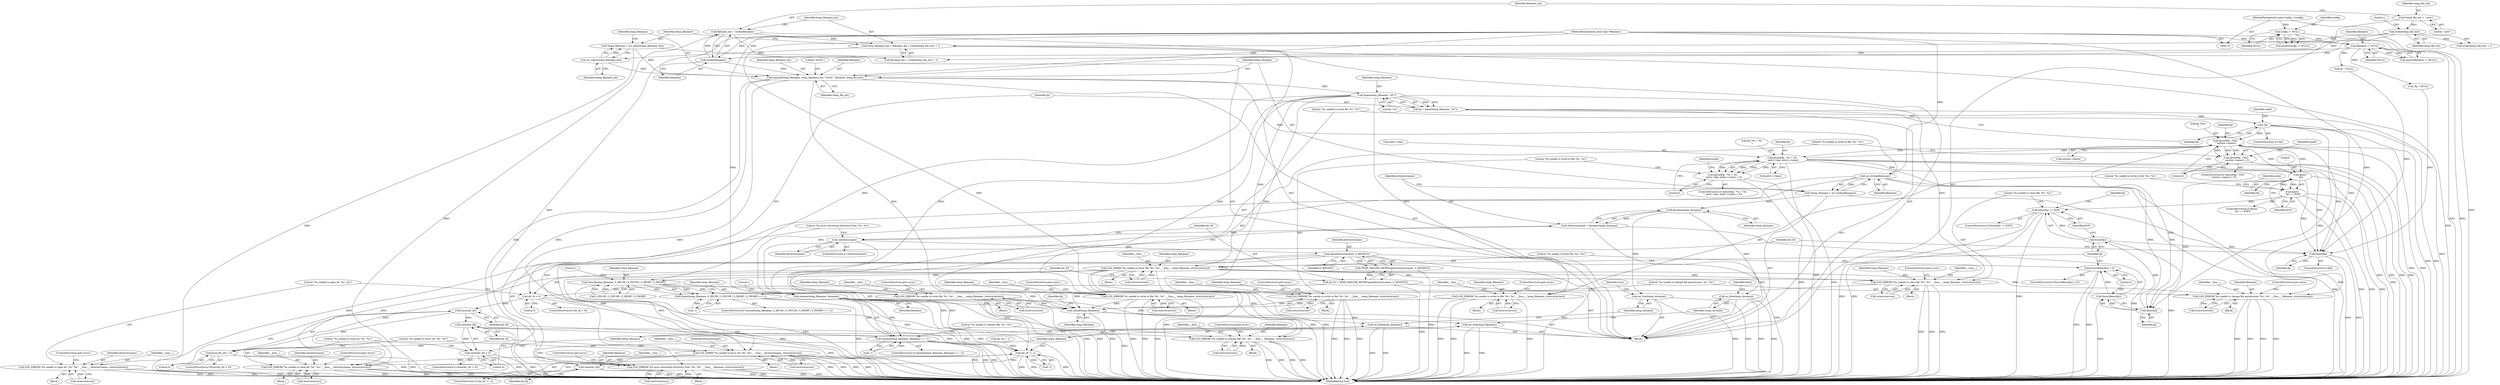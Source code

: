 digraph "0_Android_472271b153c5dc53c28beac55480a8d8434b2d5c_56@API" {
"1000159" [label="(Call,*temp_filename = osi_calloc(temp_filename_len))"];
"1000161" [label="(Call,osi_calloc(temp_filename_len))"];
"1000150" [label="(Call,temp_filename_len = filename_len + strlen(temp_file_ext) + 1)"];
"1000145" [label="(Call,filename_len = strlen(filename))"];
"1000147" [label="(Call,strlen(filename))"];
"1000123" [label="(Call,filename != NULL)"];
"1000116" [label="(MethodParameterIn,const char *filename)"];
"1000119" [label="(Call,config != NULL)"];
"1000115" [label="(MethodParameterIn,const config_t *config)"];
"1000155" [label="(Call,strlen(temp_file_ext))"];
"1000141" [label="(Call,*temp_file_ext = \".new\")"];
"1000163" [label="(Call,snprintf(temp_filename, temp_filename_len, \"%s%s\", filename, temp_file_ext))"];
"1000172" [label="(Call,osi_strdup(filename))"];
"1000170" [label="(Call,*temp_dirname = osi_strdup(filename))"];
"1000177" [label="(Call,dirname(temp_dirname))"];
"1000175" [label="(Call,*directoryname = dirname(temp_dirname))"];
"1000180" [label="(Call,!directoryname)"];
"1000193" [label="(Call,open(directoryname, O_RDONLY))"];
"1000192" [label="(Call,TEMP_FAILURE_RETRY(open(directoryname, O_RDONLY)))"];
"1000190" [label="(Call,dir_fd = TEMP_FAILURE_RETRY(open(directoryname, O_RDONLY)))"];
"1000197" [label="(Call,dir_fd < 0)"];
"1000403" [label="(Call,fsync(dir_fd))"];
"1000402" [label="(Call,fsync(dir_fd) < 0)"];
"1000415" [label="(Call,close(dir_fd))"];
"1000414" [label="(Call,close(dir_fd) < 0)"];
"1000440" [label="(Call,dir_fd != -1)"];
"1000444" [label="(Call,close(dir_fd))"];
"1000201" [label="(Call,LOG_ERROR(\"%s unable to open dir '%s': %s\", __func__, directoryname, strerror(errno)))"];
"1000407" [label="(Call,LOG_WARN(\"%s unable to fsync dir '%s': %s\", __func__, directoryname, strerror(errno)))"];
"1000419" [label="(Call,LOG_ERROR(\"%s unable to close dir '%s': %s\", __func__, directoryname, strerror(errno)))"];
"1000428" [label="(Call,osi_free(temp_dirname))"];
"1000448" [label="(Call,osi_free(temp_dirname))"];
"1000183" [label="(Call,LOG_ERROR(\"%s error extracting directory from '%s': %s\", __func__, filename, strerror(errno)))"];
"1000379" [label="(Call,LOG_ERROR(\"%s unable to change file permissions '%s': %s\", __func__, filename, strerror(errno)))"];
"1000388" [label="(Call,rename(temp_filename, filename))"];
"1000387" [label="(Call,rename(temp_filename, filename) == -1)"];
"1000394" [label="(Call,LOG_ERROR(\"%s unable to commit file '%s': %s\", __func__, filename, strerror(errno)))"];
"1000426" [label="(Call,osi_free(temp_filename))"];
"1000433" [label="(Call,unlink(temp_filename))"];
"1000446" [label="(Call,osi_free(temp_filename))"];
"1000210" [label="(Call,fopen(temp_filename, \"wt\"))"];
"1000208" [label="(Call,fp = fopen(temp_filename, \"wt\"))"];
"1000214" [label="(Call,!fp)"];
"1000252" [label="(Call,fprintf(fp, \"[%s]\n\", section->name))"];
"1000251" [label="(Call,fprintf(fp, \"[%s]\n\", section->name) < 0)"];
"1000295" [label="(Call,fprintf(fp, \"%s = %s\n\", entry->key, entry->value))"];
"1000294" [label="(Call,fprintf(fp, \"%s = %s\n\", entry->key, entry->value) < 0)"];
"1000324" [label="(Call,fputc('\n', fp))"];
"1000323" [label="(Call,fputc('\n', fp) == EOF)"];
"1000350" [label="(Call,fclose(fp) == EOF)"];
"1000339" [label="(Call,fileno(fp))"];
"1000338" [label="(Call,fsync(fileno(fp)))"];
"1000337" [label="(Call,fsync(fileno(fp)) < 0)"];
"1000351" [label="(Call,fclose(fp))"];
"1000437" [label="(Call,fclose(fp))"];
"1000217" [label="(Call,LOG_ERROR(\"%s unable to write file '%s': %s\", __func__, temp_filename, strerror(errno)))"];
"1000260" [label="(Call,LOG_ERROR(\"%s unable to write to file '%s': %s\", __func__, temp_filename, strerror(errno)))"];
"1000306" [label="(Call,LOG_ERROR(\"%s unable to write to file '%s': %s\", __func__, temp_filename, strerror(errno)))"];
"1000329" [label="(Call,LOG_ERROR(\"%s unable to write to file '%s': %s\", __func__, temp_filename, strerror(errno)))"];
"1000343" [label="(Call,LOG_WARN(\"%s unable to fsync file '%s': %s\", __func__, temp_filename, strerror(errno)))"];
"1000355" [label="(Call,LOG_ERROR(\"%s unable to close file '%s': %s\", __func__, temp_filename, strerror(errno)))"];
"1000367" [label="(Call,chmod(temp_filename, S_IRUSR | S_IWUSR | S_IRGRP | S_IWGRP))"];
"1000366" [label="(Call,chmod(temp_filename, S_IRUSR | S_IWUSR | S_IRGRP | S_IWGRP) == -1)"];
"1000365" [label="(ControlStructure,if (chmod(temp_filename, S_IRUSR | S_IWUSR | S_IRGRP | S_IWGRP) == -1))"];
"1000189" [label="(ControlStructure,goto error;)"];
"1000326" [label="(Identifier,fp)"];
"1000382" [label="(Identifier,filename)"];
"1000391" [label="(Call,-1)"];
"1000117" [label="(Block,)"];
"1000401" [label="(ControlStructure,if (fsync(dir_fd) < 0))"];
"1000308" [label="(Identifier,__func__)"];
"1000199" [label="(Literal,0)"];
"1000340" [label="(Identifier,fp)"];
"1000197" [label="(Call,dir_fd < 0)"];
"1000298" [label="(Call,entry->key)"];
"1000120" [label="(Identifier,config)"];
"1000402" [label="(Call,fsync(dir_fd) < 0)"];
"1000295" [label="(Call,fprintf(fp, \"%s = %s\n\", entry->key, entry->value))"];
"1000180" [label="(Call,!directoryname)"];
"1000449" [label="(Identifier,temp_dirname)"];
"1000451" [label="(Identifier,false)"];
"1000293" [label="(ControlStructure,if (fprintf(fp, \"%s = %s\n\", entry->key, entry->value) < 0))"];
"1000207" [label="(ControlStructure,goto error;)"];
"1000362" [label="(Call,fp = NULL)"];
"1000363" [label="(Identifier,fp)"];
"1000191" [label="(Identifier,dir_fd)"];
"1000304" [label="(Literal,0)"];
"1000376" [label="(Call,-1)"];
"1000254" [label="(Literal,\"[%s]\n\")"];
"1000137" [label="(Call,*fp = NULL)"];
"1000176" [label="(Identifier,directoryname)"];
"1000187" [label="(Call,strerror(errno))"];
"1000345" [label="(Identifier,__func__)"];
"1000383" [label="(Call,strerror(errno))"];
"1000377" [label="(Literal,1)"];
"1000175" [label="(Call,*directoryname = dirname(temp_dirname))"];
"1000352" [label="(Identifier,fp)"];
"1000161" [label="(Call,osi_calloc(temp_filename_len))"];
"1000415" [label="(Call,close(dir_fd))"];
"1000218" [label="(Literal,\"%s unable to write file '%s': %s\")"];
"1000336" [label="(ControlStructure,if (fsync(fileno(fp)) < 0))"];
"1000403" [label="(Call,fsync(dir_fd))"];
"1000330" [label="(Literal,\"%s unable to write to file '%s': %s\")"];
"1000444" [label="(Call,close(dir_fd))"];
"1000122" [label="(Call,assert(filename != NULL))"];
"1000154" [label="(Call,strlen(temp_file_ext) + 1)"];
"1000162" [label="(Identifier,temp_filename_len)"];
"1000436" [label="(Identifier,fp)"];
"1000309" [label="(Identifier,temp_filename)"];
"1000433" [label="(Call,unlink(temp_filename))"];
"1000361" [label="(ControlStructure,goto error;)"];
"1000116" [label="(MethodParameterIn,const char *filename)"];
"1000307" [label="(Literal,\"%s unable to write to file '%s': %s\")"];
"1000418" [label="(Block,)"];
"1000437" [label="(Call,fclose(fp))"];
"1000125" [label="(Identifier,NULL)"];
"1000204" [label="(Identifier,directoryname)"];
"1000182" [label="(Block,)"];
"1000405" [label="(Literal,0)"];
"1000179" [label="(ControlStructure,if (!directoryname))"];
"1000359" [label="(Call,strerror(errno))"];
"1000421" [label="(Identifier,__func__)"];
"1000435" [label="(ControlStructure,if (fp))"];
"1000297" [label="(Literal,\"%s = %s\n\")"];
"1000356" [label="(Literal,\"%s unable to close file '%s': %s\")"];
"1000266" [label="(ControlStructure,goto error;)"];
"1000212" [label="(Literal,\"wt\")"];
"1000205" [label="(Call,strerror(errno))"];
"1000354" [label="(Block,)"];
"1000413" [label="(ControlStructure,if (close(dir_fd) < 0))"];
"1000253" [label="(Identifier,fp)"];
"1000118" [label="(Call,assert(config != NULL))"];
"1000178" [label="(Identifier,temp_dirname)"];
"1000255" [label="(Call,section->name)"];
"1000422" [label="(Identifier,directoryname)"];
"1000323" [label="(Call,fputc('\n', fp) == EOF)"];
"1000173" [label="(Identifier,filename)"];
"1000428" [label="(Call,osi_free(temp_dirname))"];
"1000346" [label="(Identifier,temp_filename)"];
"1000147" [label="(Call,strlen(filename))"];
"1000322" [label="(ControlStructure,if (fputc('\n', fp) == EOF))"];
"1000150" [label="(Call,temp_filename_len = filename_len + strlen(temp_file_ext) + 1)"];
"1000434" [label="(Identifier,temp_filename)"];
"1000389" [label="(Identifier,temp_filename)"];
"1000227" [label="(Identifier,node)"];
"1000200" [label="(Block,)"];
"1000159" [label="(Call,*temp_filename = osi_calloc(temp_filename_len))"];
"1000349" [label="(ControlStructure,if (fclose(fp) == EOF))"];
"1000216" [label="(Block,)"];
"1000366" [label="(Call,chmod(temp_filename, S_IRUSR | S_IWUSR | S_IRGRP | S_IWGRP) == -1)"];
"1000165" [label="(Identifier,temp_filename_len)"];
"1000172" [label="(Call,osi_strdup(filename))"];
"1000259" [label="(Block,)"];
"1000217" [label="(Call,LOG_ERROR(\"%s unable to write file '%s': %s\", __func__, temp_filename, strerror(errno)))"];
"1000353" [label="(Identifier,EOF)"];
"1000344" [label="(Literal,\"%s unable to fsync file '%s': %s\")"];
"1000201" [label="(Call,LOG_ERROR(\"%s unable to open dir '%s': %s\", __func__, directoryname, strerror(errno)))"];
"1000209" [label="(Identifier,fp)"];
"1000329" [label="(Call,LOG_ERROR(\"%s unable to write to file '%s': %s\", __func__, temp_filename, strerror(errno)))"];
"1000351" [label="(Call,fclose(fp))"];
"1000393" [label="(Block,)"];
"1000357" [label="(Identifier,__func__)"];
"1000164" [label="(Identifier,temp_filename)"];
"1000160" [label="(Identifier,temp_filename)"];
"1000143" [label="(Literal,\".new\")"];
"1000386" [label="(ControlStructure,if (rename(temp_filename, filename) == -1))"];
"1000132" [label="(Call,dir_fd = -1)"];
"1000448" [label="(Call,osi_free(temp_dirname))"];
"1000438" [label="(Identifier,fp)"];
"1000446" [label="(Call,osi_free(temp_filename))"];
"1000417" [label="(Literal,0)"];
"1000324" [label="(Call,fputc('\n', fp))"];
"1000385" [label="(ControlStructure,goto error;)"];
"1000184" [label="(Literal,\"%s error extracting directory from '%s': %s\")"];
"1000142" [label="(Identifier,temp_file_ext)"];
"1000312" [label="(ControlStructure,goto error;)"];
"1000439" [label="(ControlStructure,if (dir_fd != -1))"];
"1000395" [label="(Literal,\"%s unable to commit file '%s': %s\")"];
"1000368" [label="(Identifier,temp_filename)"];
"1000355" [label="(Call,LOG_ERROR(\"%s unable to close file '%s': %s\", __func__, temp_filename, strerror(errno)))"];
"1000392" [label="(Literal,1)"];
"1000151" [label="(Identifier,temp_filename_len)"];
"1000221" [label="(Call,strerror(errno))"];
"1000332" [label="(Identifier,temp_filename)"];
"1000264" [label="(Call,strerror(errno))"];
"1000115" [label="(MethodParameterIn,const config_t *config)"];
"1000425" [label="(ControlStructure,goto error;)"];
"1000166" [label="(Literal,\"%s%s\")"];
"1000325" [label="(Literal,'\n')"];
"1000380" [label="(Literal,\"%s unable to change file permissions '%s': %s\")"];
"1000270" [label="(Identifier,enode)"];
"1000426" [label="(Call,osi_free(temp_filename))"];
"1000141" [label="(Call,*temp_file_ext = \".new\")"];
"1000396" [label="(Identifier,__func__)"];
"1000193" [label="(Call,open(directoryname, O_RDONLY))"];
"1000379" [label="(Call,LOG_ERROR(\"%s unable to change file permissions '%s': %s\", __func__, filename, strerror(errno)))"];
"1000431" [label="(Identifier,true)"];
"1000407" [label="(Call,LOG_WARN(\"%s unable to fsync dir '%s': %s\", __func__, directoryname, strerror(errno)))"];
"1000387" [label="(Call,rename(temp_filename, filename) == -1)"];
"1000328" [label="(Block,)"];
"1000190" [label="(Call,dir_fd = TEMP_FAILURE_RETRY(open(directoryname, O_RDONLY)))"];
"1000411" [label="(Call,strerror(errno))"];
"1000408" [label="(Literal,\"%s unable to fsync dir '%s': %s\")"];
"1000186" [label="(Identifier,filename)"];
"1000208" [label="(Call,fp = fopen(temp_filename, \"wt\"))"];
"1000156" [label="(Identifier,temp_file_ext)"];
"1000342" [label="(Block,)"];
"1000419" [label="(Call,LOG_ERROR(\"%s unable to close dir '%s': %s\", __func__, directoryname, strerror(errno)))"];
"1000211" [label="(Identifier,temp_filename)"];
"1000406" [label="(Block,)"];
"1000263" [label="(Identifier,temp_filename)"];
"1000294" [label="(Call,fprintf(fp, \"%s = %s\n\", entry->key, entry->value) < 0)"];
"1000400" [label="(ControlStructure,goto error;)"];
"1000335" [label="(ControlStructure,goto error;)"];
"1000198" [label="(Identifier,dir_fd)"];
"1000239" [label="(Identifier,node)"];
"1000192" [label="(Call,TEMP_FAILURE_RETRY(open(directoryname, O_RDONLY)))"];
"1000183" [label="(Call,LOG_ERROR(\"%s error extracting directory from '%s': %s\", __func__, filename, strerror(errno)))"];
"1000195" [label="(Identifier,O_RDONLY)"];
"1000210" [label="(Call,fopen(temp_filename, \"wt\"))"];
"1000310" [label="(Call,strerror(errno))"];
"1000442" [label="(Call,-1)"];
"1000185" [label="(Identifier,__func__)"];
"1000214" [label="(Call,!fp)"];
"1000203" [label="(Identifier,__func__)"];
"1000177" [label="(Call,dirname(temp_dirname))"];
"1000252" [label="(Call,fprintf(fp, \"[%s]\n\", section->name))"];
"1000423" [label="(Call,strerror(errno))"];
"1000397" [label="(Identifier,filename)"];
"1000155" [label="(Call,strlen(temp_file_ext))"];
"1000171" [label="(Identifier,temp_dirname)"];
"1000202" [label="(Literal,\"%s unable to open dir '%s': %s\")"];
"1000296" [label="(Identifier,fp)"];
"1000429" [label="(Identifier,temp_dirname)"];
"1000338" [label="(Call,fsync(fileno(fp)))"];
"1000146" [label="(Identifier,filename_len)"];
"1000420" [label="(Literal,\"%s unable to close dir '%s': %s\")"];
"1000452" [label="(MethodReturn,bool)"];
"1000327" [label="(Identifier,EOF)"];
"1000305" [label="(Block,)"];
"1000343" [label="(Call,LOG_WARN(\"%s unable to fsync file '%s': %s\", __func__, temp_filename, strerror(errno)))"];
"1000394" [label="(Call,LOG_ERROR(\"%s unable to commit file '%s': %s\", __func__, filename, strerror(errno)))"];
"1000220" [label="(Identifier,temp_filename)"];
"1000219" [label="(Identifier,__func__)"];
"1000410" [label="(Identifier,directoryname)"];
"1000145" [label="(Call,filename_len = strlen(filename))"];
"1000170" [label="(Call,*temp_dirname = osi_strdup(filename))"];
"1000163" [label="(Call,snprintf(temp_filename, temp_filename_len, \"%s%s\", filename, temp_file_ext))"];
"1000223" [label="(ControlStructure,goto error;)"];
"1000157" [label="(Literal,1)"];
"1000347" [label="(Call,strerror(errno))"];
"1000167" [label="(Identifier,filename)"];
"1000251" [label="(Call,fprintf(fp, \"[%s]\n\", section->name) < 0)"];
"1000333" [label="(Call,strerror(errno))"];
"1000447" [label="(Identifier,temp_filename)"];
"1000194" [label="(Identifier,directoryname)"];
"1000196" [label="(ControlStructure,if (dir_fd < 0))"];
"1000369" [label="(Call,S_IRUSR | S_IWUSR | S_IRGRP | S_IWGRP)"];
"1000119" [label="(Call,config != NULL)"];
"1000124" [label="(Identifier,filename)"];
"1000213" [label="(ControlStructure,if (!fp))"];
"1000440" [label="(Call,dir_fd != -1)"];
"1000258" [label="(Literal,0)"];
"1000123" [label="(Call,filename != NULL)"];
"1000427" [label="(Identifier,temp_filename)"];
"1000260" [label="(Call,LOG_ERROR(\"%s unable to write to file '%s': %s\", __func__, temp_filename, strerror(errno)))"];
"1000388" [label="(Call,rename(temp_filename, filename))"];
"1000168" [label="(Identifier,temp_file_ext)"];
"1000152" [label="(Call,filename_len + strlen(temp_file_ext) + 1)"];
"1000441" [label="(Identifier,dir_fd)"];
"1000398" [label="(Call,strerror(errno))"];
"1000390" [label="(Identifier,filename)"];
"1000301" [label="(Call,entry->value)"];
"1000306" [label="(Call,LOG_ERROR(\"%s unable to write to file '%s': %s\", __func__, temp_filename, strerror(errno)))"];
"1000262" [label="(Identifier,__func__)"];
"1000367" [label="(Call,chmod(temp_filename, S_IRUSR | S_IWUSR | S_IRGRP | S_IWGRP))"];
"1000282" [label="(Identifier,enode)"];
"1000339" [label="(Call,fileno(fp))"];
"1000350" [label="(Call,fclose(fp) == EOF)"];
"1000378" [label="(Block,)"];
"1000358" [label="(Identifier,temp_filename)"];
"1000445" [label="(Identifier,dir_fd)"];
"1000337" [label="(Call,fsync(fileno(fp)) < 0)"];
"1000414" [label="(Call,close(dir_fd) < 0)"];
"1000181" [label="(Identifier,directoryname)"];
"1000404" [label="(Identifier,dir_fd)"];
"1000381" [label="(Identifier,__func__)"];
"1000261" [label="(Literal,\"%s unable to write to file '%s': %s\")"];
"1000341" [label="(Literal,0)"];
"1000250" [label="(ControlStructure,if (fprintf(fp, \"[%s]\n\", section->name) < 0))"];
"1000148" [label="(Identifier,filename)"];
"1000331" [label="(Identifier,__func__)"];
"1000416" [label="(Identifier,dir_fd)"];
"1000409" [label="(Identifier,__func__)"];
"1000215" [label="(Identifier,fp)"];
"1000121" [label="(Identifier,NULL)"];
"1000159" -> "1000117"  [label="AST: "];
"1000159" -> "1000161"  [label="CFG: "];
"1000160" -> "1000159"  [label="AST: "];
"1000161" -> "1000159"  [label="AST: "];
"1000164" -> "1000159"  [label="CFG: "];
"1000159" -> "1000452"  [label="DDG: "];
"1000161" -> "1000159"  [label="DDG: "];
"1000159" -> "1000163"  [label="DDG: "];
"1000161" -> "1000162"  [label="CFG: "];
"1000162" -> "1000161"  [label="AST: "];
"1000150" -> "1000161"  [label="DDG: "];
"1000161" -> "1000163"  [label="DDG: "];
"1000150" -> "1000117"  [label="AST: "];
"1000150" -> "1000152"  [label="CFG: "];
"1000151" -> "1000150"  [label="AST: "];
"1000152" -> "1000150"  [label="AST: "];
"1000160" -> "1000150"  [label="CFG: "];
"1000150" -> "1000452"  [label="DDG: "];
"1000145" -> "1000150"  [label="DDG: "];
"1000155" -> "1000150"  [label="DDG: "];
"1000145" -> "1000117"  [label="AST: "];
"1000145" -> "1000147"  [label="CFG: "];
"1000146" -> "1000145"  [label="AST: "];
"1000147" -> "1000145"  [label="AST: "];
"1000151" -> "1000145"  [label="CFG: "];
"1000145" -> "1000452"  [label="DDG: "];
"1000147" -> "1000145"  [label="DDG: "];
"1000145" -> "1000152"  [label="DDG: "];
"1000147" -> "1000148"  [label="CFG: "];
"1000148" -> "1000147"  [label="AST: "];
"1000123" -> "1000147"  [label="DDG: "];
"1000116" -> "1000147"  [label="DDG: "];
"1000147" -> "1000163"  [label="DDG: "];
"1000123" -> "1000122"  [label="AST: "];
"1000123" -> "1000125"  [label="CFG: "];
"1000124" -> "1000123"  [label="AST: "];
"1000125" -> "1000123"  [label="AST: "];
"1000122" -> "1000123"  [label="CFG: "];
"1000123" -> "1000122"  [label="DDG: "];
"1000123" -> "1000122"  [label="DDG: "];
"1000116" -> "1000123"  [label="DDG: "];
"1000119" -> "1000123"  [label="DDG: "];
"1000123" -> "1000137"  [label="DDG: "];
"1000123" -> "1000362"  [label="DDG: "];
"1000116" -> "1000114"  [label="AST: "];
"1000116" -> "1000452"  [label="DDG: "];
"1000116" -> "1000163"  [label="DDG: "];
"1000116" -> "1000172"  [label="DDG: "];
"1000116" -> "1000183"  [label="DDG: "];
"1000116" -> "1000379"  [label="DDG: "];
"1000116" -> "1000388"  [label="DDG: "];
"1000116" -> "1000394"  [label="DDG: "];
"1000119" -> "1000118"  [label="AST: "];
"1000119" -> "1000121"  [label="CFG: "];
"1000120" -> "1000119"  [label="AST: "];
"1000121" -> "1000119"  [label="AST: "];
"1000118" -> "1000119"  [label="CFG: "];
"1000119" -> "1000452"  [label="DDG: "];
"1000119" -> "1000118"  [label="DDG: "];
"1000119" -> "1000118"  [label="DDG: "];
"1000115" -> "1000119"  [label="DDG: "];
"1000115" -> "1000114"  [label="AST: "];
"1000115" -> "1000452"  [label="DDG: "];
"1000155" -> "1000154"  [label="AST: "];
"1000155" -> "1000156"  [label="CFG: "];
"1000156" -> "1000155"  [label="AST: "];
"1000157" -> "1000155"  [label="CFG: "];
"1000155" -> "1000152"  [label="DDG: "];
"1000155" -> "1000154"  [label="DDG: "];
"1000141" -> "1000155"  [label="DDG: "];
"1000155" -> "1000163"  [label="DDG: "];
"1000141" -> "1000117"  [label="AST: "];
"1000141" -> "1000143"  [label="CFG: "];
"1000142" -> "1000141"  [label="AST: "];
"1000143" -> "1000141"  [label="AST: "];
"1000146" -> "1000141"  [label="CFG: "];
"1000163" -> "1000117"  [label="AST: "];
"1000163" -> "1000168"  [label="CFG: "];
"1000164" -> "1000163"  [label="AST: "];
"1000165" -> "1000163"  [label="AST: "];
"1000166" -> "1000163"  [label="AST: "];
"1000167" -> "1000163"  [label="AST: "];
"1000168" -> "1000163"  [label="AST: "];
"1000171" -> "1000163"  [label="CFG: "];
"1000163" -> "1000452"  [label="DDG: "];
"1000163" -> "1000452"  [label="DDG: "];
"1000163" -> "1000452"  [label="DDG: "];
"1000163" -> "1000172"  [label="DDG: "];
"1000163" -> "1000210"  [label="DDG: "];
"1000163" -> "1000433"  [label="DDG: "];
"1000172" -> "1000170"  [label="AST: "];
"1000172" -> "1000173"  [label="CFG: "];
"1000173" -> "1000172"  [label="AST: "];
"1000170" -> "1000172"  [label="CFG: "];
"1000172" -> "1000452"  [label="DDG: "];
"1000172" -> "1000170"  [label="DDG: "];
"1000172" -> "1000183"  [label="DDG: "];
"1000172" -> "1000379"  [label="DDG: "];
"1000172" -> "1000388"  [label="DDG: "];
"1000170" -> "1000117"  [label="AST: "];
"1000171" -> "1000170"  [label="AST: "];
"1000176" -> "1000170"  [label="CFG: "];
"1000170" -> "1000452"  [label="DDG: "];
"1000170" -> "1000177"  [label="DDG: "];
"1000177" -> "1000175"  [label="AST: "];
"1000177" -> "1000178"  [label="CFG: "];
"1000178" -> "1000177"  [label="AST: "];
"1000175" -> "1000177"  [label="CFG: "];
"1000177" -> "1000175"  [label="DDG: "];
"1000177" -> "1000428"  [label="DDG: "];
"1000177" -> "1000448"  [label="DDG: "];
"1000175" -> "1000117"  [label="AST: "];
"1000176" -> "1000175"  [label="AST: "];
"1000181" -> "1000175"  [label="CFG: "];
"1000175" -> "1000452"  [label="DDG: "];
"1000175" -> "1000180"  [label="DDG: "];
"1000180" -> "1000179"  [label="AST: "];
"1000180" -> "1000181"  [label="CFG: "];
"1000181" -> "1000180"  [label="AST: "];
"1000184" -> "1000180"  [label="CFG: "];
"1000191" -> "1000180"  [label="CFG: "];
"1000180" -> "1000452"  [label="DDG: "];
"1000180" -> "1000452"  [label="DDG: "];
"1000180" -> "1000193"  [label="DDG: "];
"1000193" -> "1000192"  [label="AST: "];
"1000193" -> "1000195"  [label="CFG: "];
"1000194" -> "1000193"  [label="AST: "];
"1000195" -> "1000193"  [label="AST: "];
"1000192" -> "1000193"  [label="CFG: "];
"1000193" -> "1000452"  [label="DDG: "];
"1000193" -> "1000452"  [label="DDG: "];
"1000193" -> "1000192"  [label="DDG: "];
"1000193" -> "1000192"  [label="DDG: "];
"1000193" -> "1000201"  [label="DDG: "];
"1000193" -> "1000407"  [label="DDG: "];
"1000193" -> "1000419"  [label="DDG: "];
"1000192" -> "1000190"  [label="AST: "];
"1000190" -> "1000192"  [label="CFG: "];
"1000192" -> "1000452"  [label="DDG: "];
"1000192" -> "1000190"  [label="DDG: "];
"1000190" -> "1000117"  [label="AST: "];
"1000191" -> "1000190"  [label="AST: "];
"1000198" -> "1000190"  [label="CFG: "];
"1000190" -> "1000452"  [label="DDG: "];
"1000190" -> "1000197"  [label="DDG: "];
"1000197" -> "1000196"  [label="AST: "];
"1000197" -> "1000199"  [label="CFG: "];
"1000198" -> "1000197"  [label="AST: "];
"1000199" -> "1000197"  [label="AST: "];
"1000202" -> "1000197"  [label="CFG: "];
"1000209" -> "1000197"  [label="CFG: "];
"1000197" -> "1000452"  [label="DDG: "];
"1000197" -> "1000403"  [label="DDG: "];
"1000197" -> "1000440"  [label="DDG: "];
"1000403" -> "1000402"  [label="AST: "];
"1000403" -> "1000404"  [label="CFG: "];
"1000404" -> "1000403"  [label="AST: "];
"1000405" -> "1000403"  [label="CFG: "];
"1000403" -> "1000402"  [label="DDG: "];
"1000403" -> "1000415"  [label="DDG: "];
"1000402" -> "1000401"  [label="AST: "];
"1000402" -> "1000405"  [label="CFG: "];
"1000405" -> "1000402"  [label="AST: "];
"1000408" -> "1000402"  [label="CFG: "];
"1000416" -> "1000402"  [label="CFG: "];
"1000402" -> "1000452"  [label="DDG: "];
"1000402" -> "1000452"  [label="DDG: "];
"1000415" -> "1000414"  [label="AST: "];
"1000415" -> "1000416"  [label="CFG: "];
"1000416" -> "1000415"  [label="AST: "];
"1000417" -> "1000415"  [label="CFG: "];
"1000415" -> "1000452"  [label="DDG: "];
"1000415" -> "1000414"  [label="DDG: "];
"1000415" -> "1000440"  [label="DDG: "];
"1000414" -> "1000413"  [label="AST: "];
"1000414" -> "1000417"  [label="CFG: "];
"1000417" -> "1000414"  [label="AST: "];
"1000420" -> "1000414"  [label="CFG: "];
"1000427" -> "1000414"  [label="CFG: "];
"1000414" -> "1000452"  [label="DDG: "];
"1000414" -> "1000452"  [label="DDG: "];
"1000440" -> "1000439"  [label="AST: "];
"1000440" -> "1000442"  [label="CFG: "];
"1000441" -> "1000440"  [label="AST: "];
"1000442" -> "1000440"  [label="AST: "];
"1000445" -> "1000440"  [label="CFG: "];
"1000447" -> "1000440"  [label="CFG: "];
"1000440" -> "1000452"  [label="DDG: "];
"1000440" -> "1000452"  [label="DDG: "];
"1000440" -> "1000452"  [label="DDG: "];
"1000132" -> "1000440"  [label="DDG: "];
"1000442" -> "1000440"  [label="DDG: "];
"1000440" -> "1000444"  [label="DDG: "];
"1000444" -> "1000439"  [label="AST: "];
"1000444" -> "1000445"  [label="CFG: "];
"1000445" -> "1000444"  [label="AST: "];
"1000447" -> "1000444"  [label="CFG: "];
"1000444" -> "1000452"  [label="DDG: "];
"1000444" -> "1000452"  [label="DDG: "];
"1000201" -> "1000200"  [label="AST: "];
"1000201" -> "1000205"  [label="CFG: "];
"1000202" -> "1000201"  [label="AST: "];
"1000203" -> "1000201"  [label="AST: "];
"1000204" -> "1000201"  [label="AST: "];
"1000205" -> "1000201"  [label="AST: "];
"1000207" -> "1000201"  [label="CFG: "];
"1000201" -> "1000452"  [label="DDG: "];
"1000201" -> "1000452"  [label="DDG: "];
"1000201" -> "1000452"  [label="DDG: "];
"1000201" -> "1000452"  [label="DDG: "];
"1000205" -> "1000201"  [label="DDG: "];
"1000407" -> "1000406"  [label="AST: "];
"1000407" -> "1000411"  [label="CFG: "];
"1000408" -> "1000407"  [label="AST: "];
"1000409" -> "1000407"  [label="AST: "];
"1000410" -> "1000407"  [label="AST: "];
"1000411" -> "1000407"  [label="AST: "];
"1000416" -> "1000407"  [label="CFG: "];
"1000407" -> "1000452"  [label="DDG: "];
"1000407" -> "1000452"  [label="DDG: "];
"1000407" -> "1000452"  [label="DDG: "];
"1000407" -> "1000452"  [label="DDG: "];
"1000343" -> "1000407"  [label="DDG: "];
"1000411" -> "1000407"  [label="DDG: "];
"1000407" -> "1000419"  [label="DDG: "];
"1000407" -> "1000419"  [label="DDG: "];
"1000419" -> "1000418"  [label="AST: "];
"1000419" -> "1000423"  [label="CFG: "];
"1000420" -> "1000419"  [label="AST: "];
"1000421" -> "1000419"  [label="AST: "];
"1000422" -> "1000419"  [label="AST: "];
"1000423" -> "1000419"  [label="AST: "];
"1000425" -> "1000419"  [label="CFG: "];
"1000419" -> "1000452"  [label="DDG: "];
"1000419" -> "1000452"  [label="DDG: "];
"1000419" -> "1000452"  [label="DDG: "];
"1000419" -> "1000452"  [label="DDG: "];
"1000343" -> "1000419"  [label="DDG: "];
"1000423" -> "1000419"  [label="DDG: "];
"1000428" -> "1000117"  [label="AST: "];
"1000428" -> "1000429"  [label="CFG: "];
"1000429" -> "1000428"  [label="AST: "];
"1000431" -> "1000428"  [label="CFG: "];
"1000428" -> "1000452"  [label="DDG: "];
"1000428" -> "1000452"  [label="DDG: "];
"1000448" -> "1000117"  [label="AST: "];
"1000448" -> "1000449"  [label="CFG: "];
"1000449" -> "1000448"  [label="AST: "];
"1000451" -> "1000448"  [label="CFG: "];
"1000448" -> "1000452"  [label="DDG: "];
"1000448" -> "1000452"  [label="DDG: "];
"1000183" -> "1000182"  [label="AST: "];
"1000183" -> "1000187"  [label="CFG: "];
"1000184" -> "1000183"  [label="AST: "];
"1000185" -> "1000183"  [label="AST: "];
"1000186" -> "1000183"  [label="AST: "];
"1000187" -> "1000183"  [label="AST: "];
"1000189" -> "1000183"  [label="CFG: "];
"1000183" -> "1000452"  [label="DDG: "];
"1000183" -> "1000452"  [label="DDG: "];
"1000183" -> "1000452"  [label="DDG: "];
"1000183" -> "1000452"  [label="DDG: "];
"1000187" -> "1000183"  [label="DDG: "];
"1000379" -> "1000378"  [label="AST: "];
"1000379" -> "1000383"  [label="CFG: "];
"1000380" -> "1000379"  [label="AST: "];
"1000381" -> "1000379"  [label="AST: "];
"1000382" -> "1000379"  [label="AST: "];
"1000383" -> "1000379"  [label="AST: "];
"1000385" -> "1000379"  [label="CFG: "];
"1000379" -> "1000452"  [label="DDG: "];
"1000379" -> "1000452"  [label="DDG: "];
"1000379" -> "1000452"  [label="DDG: "];
"1000379" -> "1000452"  [label="DDG: "];
"1000343" -> "1000379"  [label="DDG: "];
"1000383" -> "1000379"  [label="DDG: "];
"1000388" -> "1000387"  [label="AST: "];
"1000388" -> "1000390"  [label="CFG: "];
"1000389" -> "1000388"  [label="AST: "];
"1000390" -> "1000388"  [label="AST: "];
"1000392" -> "1000388"  [label="CFG: "];
"1000388" -> "1000452"  [label="DDG: "];
"1000388" -> "1000387"  [label="DDG: "];
"1000388" -> "1000387"  [label="DDG: "];
"1000367" -> "1000388"  [label="DDG: "];
"1000388" -> "1000394"  [label="DDG: "];
"1000388" -> "1000426"  [label="DDG: "];
"1000388" -> "1000433"  [label="DDG: "];
"1000387" -> "1000386"  [label="AST: "];
"1000387" -> "1000391"  [label="CFG: "];
"1000391" -> "1000387"  [label="AST: "];
"1000395" -> "1000387"  [label="CFG: "];
"1000404" -> "1000387"  [label="CFG: "];
"1000387" -> "1000452"  [label="DDG: "];
"1000387" -> "1000452"  [label="DDG: "];
"1000387" -> "1000452"  [label="DDG: "];
"1000391" -> "1000387"  [label="DDG: "];
"1000394" -> "1000393"  [label="AST: "];
"1000394" -> "1000398"  [label="CFG: "];
"1000395" -> "1000394"  [label="AST: "];
"1000396" -> "1000394"  [label="AST: "];
"1000397" -> "1000394"  [label="AST: "];
"1000398" -> "1000394"  [label="AST: "];
"1000400" -> "1000394"  [label="CFG: "];
"1000394" -> "1000452"  [label="DDG: "];
"1000394" -> "1000452"  [label="DDG: "];
"1000394" -> "1000452"  [label="DDG: "];
"1000394" -> "1000452"  [label="DDG: "];
"1000343" -> "1000394"  [label="DDG: "];
"1000398" -> "1000394"  [label="DDG: "];
"1000426" -> "1000117"  [label="AST: "];
"1000426" -> "1000427"  [label="CFG: "];
"1000427" -> "1000426"  [label="AST: "];
"1000429" -> "1000426"  [label="CFG: "];
"1000426" -> "1000452"  [label="DDG: "];
"1000426" -> "1000452"  [label="DDG: "];
"1000433" -> "1000117"  [label="AST: "];
"1000433" -> "1000434"  [label="CFG: "];
"1000434" -> "1000433"  [label="AST: "];
"1000436" -> "1000433"  [label="CFG: "];
"1000433" -> "1000452"  [label="DDG: "];
"1000367" -> "1000433"  [label="DDG: "];
"1000329" -> "1000433"  [label="DDG: "];
"1000260" -> "1000433"  [label="DDG: "];
"1000355" -> "1000433"  [label="DDG: "];
"1000217" -> "1000433"  [label="DDG: "];
"1000306" -> "1000433"  [label="DDG: "];
"1000433" -> "1000446"  [label="DDG: "];
"1000446" -> "1000117"  [label="AST: "];
"1000446" -> "1000447"  [label="CFG: "];
"1000447" -> "1000446"  [label="AST: "];
"1000449" -> "1000446"  [label="CFG: "];
"1000446" -> "1000452"  [label="DDG: "];
"1000446" -> "1000452"  [label="DDG: "];
"1000210" -> "1000208"  [label="AST: "];
"1000210" -> "1000212"  [label="CFG: "];
"1000211" -> "1000210"  [label="AST: "];
"1000212" -> "1000210"  [label="AST: "];
"1000208" -> "1000210"  [label="CFG: "];
"1000210" -> "1000208"  [label="DDG: "];
"1000210" -> "1000208"  [label="DDG: "];
"1000210" -> "1000217"  [label="DDG: "];
"1000210" -> "1000260"  [label="DDG: "];
"1000210" -> "1000306"  [label="DDG: "];
"1000210" -> "1000329"  [label="DDG: "];
"1000210" -> "1000343"  [label="DDG: "];
"1000210" -> "1000355"  [label="DDG: "];
"1000210" -> "1000367"  [label="DDG: "];
"1000208" -> "1000117"  [label="AST: "];
"1000209" -> "1000208"  [label="AST: "];
"1000215" -> "1000208"  [label="CFG: "];
"1000208" -> "1000452"  [label="DDG: "];
"1000208" -> "1000214"  [label="DDG: "];
"1000214" -> "1000213"  [label="AST: "];
"1000214" -> "1000215"  [label="CFG: "];
"1000215" -> "1000214"  [label="AST: "];
"1000218" -> "1000214"  [label="CFG: "];
"1000227" -> "1000214"  [label="CFG: "];
"1000214" -> "1000452"  [label="DDG: "];
"1000214" -> "1000452"  [label="DDG: "];
"1000214" -> "1000252"  [label="DDG: "];
"1000214" -> "1000339"  [label="DDG: "];
"1000214" -> "1000437"  [label="DDG: "];
"1000252" -> "1000251"  [label="AST: "];
"1000252" -> "1000255"  [label="CFG: "];
"1000253" -> "1000252"  [label="AST: "];
"1000254" -> "1000252"  [label="AST: "];
"1000255" -> "1000252"  [label="AST: "];
"1000258" -> "1000252"  [label="CFG: "];
"1000252" -> "1000452"  [label="DDG: "];
"1000252" -> "1000452"  [label="DDG: "];
"1000252" -> "1000251"  [label="DDG: "];
"1000252" -> "1000251"  [label="DDG: "];
"1000252" -> "1000251"  [label="DDG: "];
"1000324" -> "1000252"  [label="DDG: "];
"1000295" -> "1000252"  [label="DDG: "];
"1000252" -> "1000295"  [label="DDG: "];
"1000252" -> "1000324"  [label="DDG: "];
"1000252" -> "1000339"  [label="DDG: "];
"1000252" -> "1000437"  [label="DDG: "];
"1000251" -> "1000250"  [label="AST: "];
"1000251" -> "1000258"  [label="CFG: "];
"1000258" -> "1000251"  [label="AST: "];
"1000261" -> "1000251"  [label="CFG: "];
"1000270" -> "1000251"  [label="CFG: "];
"1000251" -> "1000452"  [label="DDG: "];
"1000251" -> "1000452"  [label="DDG: "];
"1000295" -> "1000294"  [label="AST: "];
"1000295" -> "1000301"  [label="CFG: "];
"1000296" -> "1000295"  [label="AST: "];
"1000297" -> "1000295"  [label="AST: "];
"1000298" -> "1000295"  [label="AST: "];
"1000301" -> "1000295"  [label="AST: "];
"1000304" -> "1000295"  [label="CFG: "];
"1000295" -> "1000452"  [label="DDG: "];
"1000295" -> "1000452"  [label="DDG: "];
"1000295" -> "1000452"  [label="DDG: "];
"1000295" -> "1000294"  [label="DDG: "];
"1000295" -> "1000294"  [label="DDG: "];
"1000295" -> "1000294"  [label="DDG: "];
"1000295" -> "1000294"  [label="DDG: "];
"1000295" -> "1000324"  [label="DDG: "];
"1000295" -> "1000339"  [label="DDG: "];
"1000295" -> "1000437"  [label="DDG: "];
"1000294" -> "1000293"  [label="AST: "];
"1000294" -> "1000304"  [label="CFG: "];
"1000304" -> "1000294"  [label="AST: "];
"1000307" -> "1000294"  [label="CFG: "];
"1000282" -> "1000294"  [label="CFG: "];
"1000294" -> "1000452"  [label="DDG: "];
"1000294" -> "1000452"  [label="DDG: "];
"1000324" -> "1000323"  [label="AST: "];
"1000324" -> "1000326"  [label="CFG: "];
"1000325" -> "1000324"  [label="AST: "];
"1000326" -> "1000324"  [label="AST: "];
"1000327" -> "1000324"  [label="CFG: "];
"1000324" -> "1000452"  [label="DDG: "];
"1000324" -> "1000323"  [label="DDG: "];
"1000324" -> "1000323"  [label="DDG: "];
"1000324" -> "1000339"  [label="DDG: "];
"1000324" -> "1000437"  [label="DDG: "];
"1000323" -> "1000322"  [label="AST: "];
"1000323" -> "1000327"  [label="CFG: "];
"1000327" -> "1000323"  [label="AST: "];
"1000330" -> "1000323"  [label="CFG: "];
"1000239" -> "1000323"  [label="CFG: "];
"1000323" -> "1000452"  [label="DDG: "];
"1000323" -> "1000452"  [label="DDG: "];
"1000323" -> "1000452"  [label="DDG: "];
"1000323" -> "1000350"  [label="DDG: "];
"1000350" -> "1000349"  [label="AST: "];
"1000350" -> "1000353"  [label="CFG: "];
"1000351" -> "1000350"  [label="AST: "];
"1000353" -> "1000350"  [label="AST: "];
"1000356" -> "1000350"  [label="CFG: "];
"1000363" -> "1000350"  [label="CFG: "];
"1000350" -> "1000452"  [label="DDG: "];
"1000350" -> "1000452"  [label="DDG: "];
"1000350" -> "1000452"  [label="DDG: "];
"1000351" -> "1000350"  [label="DDG: "];
"1000339" -> "1000338"  [label="AST: "];
"1000339" -> "1000340"  [label="CFG: "];
"1000340" -> "1000339"  [label="AST: "];
"1000338" -> "1000339"  [label="CFG: "];
"1000339" -> "1000338"  [label="DDG: "];
"1000339" -> "1000351"  [label="DDG: "];
"1000338" -> "1000337"  [label="AST: "];
"1000341" -> "1000338"  [label="CFG: "];
"1000338" -> "1000452"  [label="DDG: "];
"1000338" -> "1000337"  [label="DDG: "];
"1000337" -> "1000336"  [label="AST: "];
"1000337" -> "1000341"  [label="CFG: "];
"1000341" -> "1000337"  [label="AST: "];
"1000344" -> "1000337"  [label="CFG: "];
"1000352" -> "1000337"  [label="CFG: "];
"1000337" -> "1000452"  [label="DDG: "];
"1000337" -> "1000452"  [label="DDG: "];
"1000351" -> "1000352"  [label="CFG: "];
"1000352" -> "1000351"  [label="AST: "];
"1000353" -> "1000351"  [label="CFG: "];
"1000351" -> "1000452"  [label="DDG: "];
"1000351" -> "1000437"  [label="DDG: "];
"1000437" -> "1000435"  [label="AST: "];
"1000437" -> "1000438"  [label="CFG: "];
"1000438" -> "1000437"  [label="AST: "];
"1000441" -> "1000437"  [label="CFG: "];
"1000437" -> "1000452"  [label="DDG: "];
"1000437" -> "1000452"  [label="DDG: "];
"1000137" -> "1000437"  [label="DDG: "];
"1000362" -> "1000437"  [label="DDG: "];
"1000217" -> "1000216"  [label="AST: "];
"1000217" -> "1000221"  [label="CFG: "];
"1000218" -> "1000217"  [label="AST: "];
"1000219" -> "1000217"  [label="AST: "];
"1000220" -> "1000217"  [label="AST: "];
"1000221" -> "1000217"  [label="AST: "];
"1000223" -> "1000217"  [label="CFG: "];
"1000217" -> "1000452"  [label="DDG: "];
"1000217" -> "1000452"  [label="DDG: "];
"1000217" -> "1000452"  [label="DDG: "];
"1000221" -> "1000217"  [label="DDG: "];
"1000260" -> "1000259"  [label="AST: "];
"1000260" -> "1000264"  [label="CFG: "];
"1000261" -> "1000260"  [label="AST: "];
"1000262" -> "1000260"  [label="AST: "];
"1000263" -> "1000260"  [label="AST: "];
"1000264" -> "1000260"  [label="AST: "];
"1000266" -> "1000260"  [label="CFG: "];
"1000260" -> "1000452"  [label="DDG: "];
"1000260" -> "1000452"  [label="DDG: "];
"1000260" -> "1000452"  [label="DDG: "];
"1000264" -> "1000260"  [label="DDG: "];
"1000306" -> "1000305"  [label="AST: "];
"1000306" -> "1000310"  [label="CFG: "];
"1000307" -> "1000306"  [label="AST: "];
"1000308" -> "1000306"  [label="AST: "];
"1000309" -> "1000306"  [label="AST: "];
"1000310" -> "1000306"  [label="AST: "];
"1000312" -> "1000306"  [label="CFG: "];
"1000306" -> "1000452"  [label="DDG: "];
"1000306" -> "1000452"  [label="DDG: "];
"1000306" -> "1000452"  [label="DDG: "];
"1000310" -> "1000306"  [label="DDG: "];
"1000329" -> "1000328"  [label="AST: "];
"1000329" -> "1000333"  [label="CFG: "];
"1000330" -> "1000329"  [label="AST: "];
"1000331" -> "1000329"  [label="AST: "];
"1000332" -> "1000329"  [label="AST: "];
"1000333" -> "1000329"  [label="AST: "];
"1000335" -> "1000329"  [label="CFG: "];
"1000329" -> "1000452"  [label="DDG: "];
"1000329" -> "1000452"  [label="DDG: "];
"1000329" -> "1000452"  [label="DDG: "];
"1000333" -> "1000329"  [label="DDG: "];
"1000343" -> "1000342"  [label="AST: "];
"1000343" -> "1000347"  [label="CFG: "];
"1000344" -> "1000343"  [label="AST: "];
"1000345" -> "1000343"  [label="AST: "];
"1000346" -> "1000343"  [label="AST: "];
"1000347" -> "1000343"  [label="AST: "];
"1000352" -> "1000343"  [label="CFG: "];
"1000343" -> "1000452"  [label="DDG: "];
"1000343" -> "1000452"  [label="DDG: "];
"1000343" -> "1000452"  [label="DDG: "];
"1000347" -> "1000343"  [label="DDG: "];
"1000343" -> "1000355"  [label="DDG: "];
"1000343" -> "1000355"  [label="DDG: "];
"1000343" -> "1000367"  [label="DDG: "];
"1000355" -> "1000354"  [label="AST: "];
"1000355" -> "1000359"  [label="CFG: "];
"1000356" -> "1000355"  [label="AST: "];
"1000357" -> "1000355"  [label="AST: "];
"1000358" -> "1000355"  [label="AST: "];
"1000359" -> "1000355"  [label="AST: "];
"1000361" -> "1000355"  [label="CFG: "];
"1000355" -> "1000452"  [label="DDG: "];
"1000355" -> "1000452"  [label="DDG: "];
"1000355" -> "1000452"  [label="DDG: "];
"1000359" -> "1000355"  [label="DDG: "];
"1000367" -> "1000366"  [label="AST: "];
"1000367" -> "1000369"  [label="CFG: "];
"1000368" -> "1000367"  [label="AST: "];
"1000369" -> "1000367"  [label="AST: "];
"1000377" -> "1000367"  [label="CFG: "];
"1000367" -> "1000452"  [label="DDG: "];
"1000367" -> "1000366"  [label="DDG: "];
"1000367" -> "1000366"  [label="DDG: "];
"1000369" -> "1000367"  [label="DDG: "];
"1000369" -> "1000367"  [label="DDG: "];
"1000366" -> "1000365"  [label="AST: "];
"1000366" -> "1000376"  [label="CFG: "];
"1000376" -> "1000366"  [label="AST: "];
"1000380" -> "1000366"  [label="CFG: "];
"1000389" -> "1000366"  [label="CFG: "];
"1000366" -> "1000452"  [label="DDG: "];
"1000366" -> "1000452"  [label="DDG: "];
"1000376" -> "1000366"  [label="DDG: "];
}
